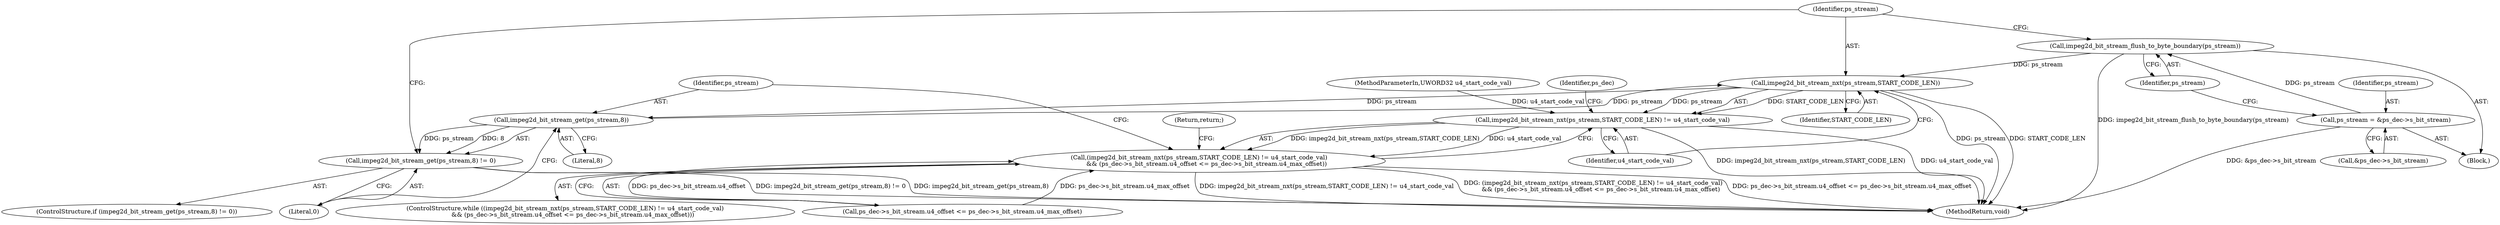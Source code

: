 digraph "1_Android_ffab15eb80630dc799eb410855c93525b75233c3_8@pointer" {
"1000112" [label="(Call,impeg2d_bit_stream_flush_to_byte_boundary(ps_stream))"];
"1000106" [label="(Call,ps_stream = &ps_dec->s_bit_stream)"];
"1000117" [label="(Call,impeg2d_bit_stream_nxt(ps_stream,START_CODE_LEN))"];
"1000116" [label="(Call,impeg2d_bit_stream_nxt(ps_stream,START_CODE_LEN) != u4_start_code_val)"];
"1000115" [label="(Call,(impeg2d_bit_stream_nxt(ps_stream,START_CODE_LEN) != u4_start_code_val)\n        && (ps_dec->s_bit_stream.u4_offset <= ps_dec->s_bit_stream.u4_max_offset))"];
"1000135" [label="(Call,impeg2d_bit_stream_get(ps_stream,8))"];
"1000134" [label="(Call,impeg2d_bit_stream_get(ps_stream,8) != 0)"];
"1000114" [label="(ControlStructure,while ((impeg2d_bit_stream_nxt(ps_stream,START_CODE_LEN) != u4_start_code_val)\n        && (ps_dec->s_bit_stream.u4_offset <= ps_dec->s_bit_stream.u4_max_offset)))"];
"1000134" [label="(Call,impeg2d_bit_stream_get(ps_stream,8) != 0)"];
"1000137" [label="(Literal,8)"];
"1000136" [label="(Identifier,ps_stream)"];
"1000113" [label="(Identifier,ps_stream)"];
"1000117" [label="(Call,impeg2d_bit_stream_nxt(ps_stream,START_CODE_LEN))"];
"1000104" [label="(Block,)"];
"1000107" [label="(Identifier,ps_stream)"];
"1000133" [label="(ControlStructure,if (impeg2d_bit_stream_get(ps_stream,8) != 0))"];
"1000116" [label="(Call,impeg2d_bit_stream_nxt(ps_stream,START_CODE_LEN) != u4_start_code_val)"];
"1000120" [label="(Identifier,u4_start_code_val)"];
"1000115" [label="(Call,(impeg2d_bit_stream_nxt(ps_stream,START_CODE_LEN) != u4_start_code_val)\n        && (ps_dec->s_bit_stream.u4_offset <= ps_dec->s_bit_stream.u4_max_offset))"];
"1000124" [label="(Identifier,ps_dec)"];
"1000112" [label="(Call,impeg2d_bit_stream_flush_to_byte_boundary(ps_stream))"];
"1000103" [label="(MethodParameterIn,UWORD32 u4_start_code_val)"];
"1000118" [label="(Identifier,ps_stream)"];
"1000140" [label="(Return,return;)"];
"1000108" [label="(Call,&ps_dec->s_bit_stream)"];
"1000141" [label="(MethodReturn,void)"];
"1000135" [label="(Call,impeg2d_bit_stream_get(ps_stream,8))"];
"1000121" [label="(Call,ps_dec->s_bit_stream.u4_offset <= ps_dec->s_bit_stream.u4_max_offset)"];
"1000119" [label="(Identifier,START_CODE_LEN)"];
"1000138" [label="(Literal,0)"];
"1000106" [label="(Call,ps_stream = &ps_dec->s_bit_stream)"];
"1000112" -> "1000104"  [label="AST: "];
"1000112" -> "1000113"  [label="CFG: "];
"1000113" -> "1000112"  [label="AST: "];
"1000118" -> "1000112"  [label="CFG: "];
"1000112" -> "1000141"  [label="DDG: impeg2d_bit_stream_flush_to_byte_boundary(ps_stream)"];
"1000106" -> "1000112"  [label="DDG: ps_stream"];
"1000112" -> "1000117"  [label="DDG: ps_stream"];
"1000106" -> "1000104"  [label="AST: "];
"1000106" -> "1000108"  [label="CFG: "];
"1000107" -> "1000106"  [label="AST: "];
"1000108" -> "1000106"  [label="AST: "];
"1000113" -> "1000106"  [label="CFG: "];
"1000106" -> "1000141"  [label="DDG: &ps_dec->s_bit_stream"];
"1000117" -> "1000116"  [label="AST: "];
"1000117" -> "1000119"  [label="CFG: "];
"1000118" -> "1000117"  [label="AST: "];
"1000119" -> "1000117"  [label="AST: "];
"1000120" -> "1000117"  [label="CFG: "];
"1000117" -> "1000141"  [label="DDG: ps_stream"];
"1000117" -> "1000141"  [label="DDG: START_CODE_LEN"];
"1000117" -> "1000116"  [label="DDG: ps_stream"];
"1000117" -> "1000116"  [label="DDG: START_CODE_LEN"];
"1000135" -> "1000117"  [label="DDG: ps_stream"];
"1000117" -> "1000135"  [label="DDG: ps_stream"];
"1000116" -> "1000115"  [label="AST: "];
"1000116" -> "1000120"  [label="CFG: "];
"1000120" -> "1000116"  [label="AST: "];
"1000124" -> "1000116"  [label="CFG: "];
"1000115" -> "1000116"  [label="CFG: "];
"1000116" -> "1000141"  [label="DDG: impeg2d_bit_stream_nxt(ps_stream,START_CODE_LEN)"];
"1000116" -> "1000141"  [label="DDG: u4_start_code_val"];
"1000116" -> "1000115"  [label="DDG: impeg2d_bit_stream_nxt(ps_stream,START_CODE_LEN)"];
"1000116" -> "1000115"  [label="DDG: u4_start_code_val"];
"1000103" -> "1000116"  [label="DDG: u4_start_code_val"];
"1000115" -> "1000114"  [label="AST: "];
"1000115" -> "1000121"  [label="CFG: "];
"1000121" -> "1000115"  [label="AST: "];
"1000136" -> "1000115"  [label="CFG: "];
"1000140" -> "1000115"  [label="CFG: "];
"1000115" -> "1000141"  [label="DDG: impeg2d_bit_stream_nxt(ps_stream,START_CODE_LEN) != u4_start_code_val"];
"1000115" -> "1000141"  [label="DDG: (impeg2d_bit_stream_nxt(ps_stream,START_CODE_LEN) != u4_start_code_val)\n        && (ps_dec->s_bit_stream.u4_offset <= ps_dec->s_bit_stream.u4_max_offset)"];
"1000115" -> "1000141"  [label="DDG: ps_dec->s_bit_stream.u4_offset <= ps_dec->s_bit_stream.u4_max_offset"];
"1000121" -> "1000115"  [label="DDG: ps_dec->s_bit_stream.u4_offset"];
"1000121" -> "1000115"  [label="DDG: ps_dec->s_bit_stream.u4_max_offset"];
"1000135" -> "1000134"  [label="AST: "];
"1000135" -> "1000137"  [label="CFG: "];
"1000136" -> "1000135"  [label="AST: "];
"1000137" -> "1000135"  [label="AST: "];
"1000138" -> "1000135"  [label="CFG: "];
"1000135" -> "1000134"  [label="DDG: ps_stream"];
"1000135" -> "1000134"  [label="DDG: 8"];
"1000134" -> "1000133"  [label="AST: "];
"1000134" -> "1000138"  [label="CFG: "];
"1000138" -> "1000134"  [label="AST: "];
"1000118" -> "1000134"  [label="CFG: "];
"1000134" -> "1000141"  [label="DDG: impeg2d_bit_stream_get(ps_stream,8) != 0"];
"1000134" -> "1000141"  [label="DDG: impeg2d_bit_stream_get(ps_stream,8)"];
}
